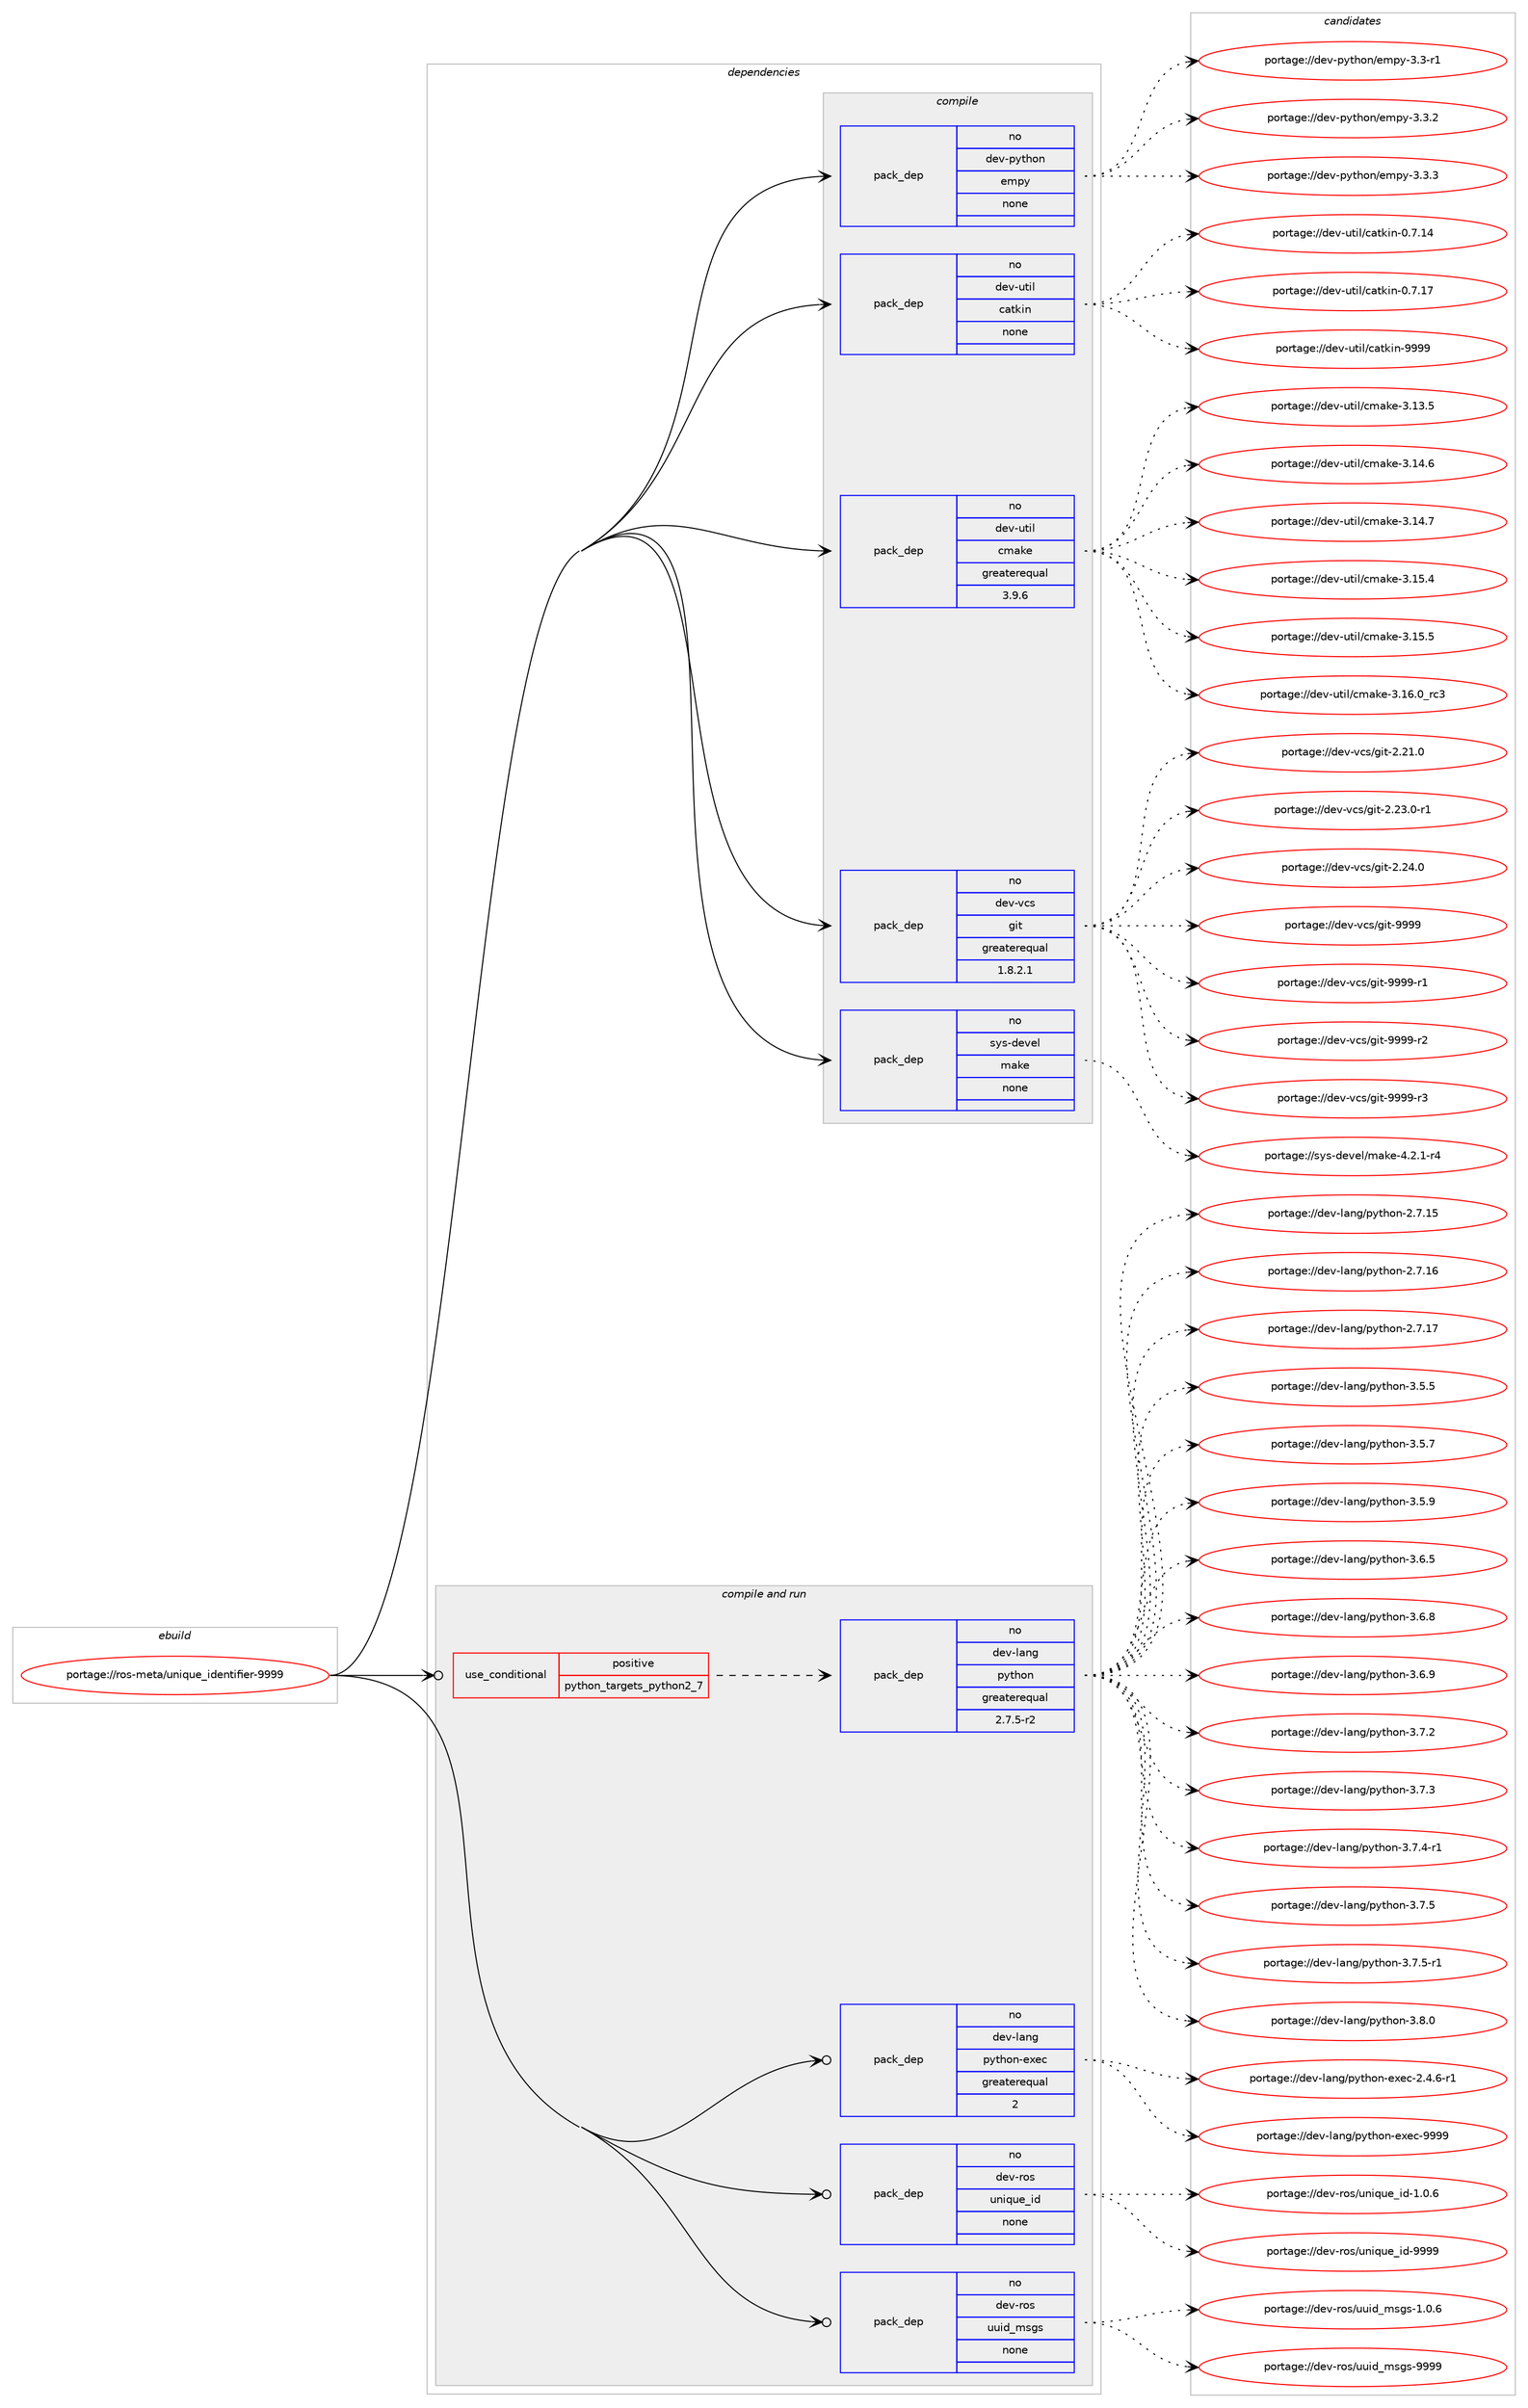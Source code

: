 digraph prolog {

# *************
# Graph options
# *************

newrank=true;
concentrate=true;
compound=true;
graph [rankdir=LR,fontname=Helvetica,fontsize=10,ranksep=1.5];#, ranksep=2.5, nodesep=0.2];
edge  [arrowhead=vee];
node  [fontname=Helvetica,fontsize=10];

# **********
# The ebuild
# **********

subgraph cluster_leftcol {
color=gray;
rank=same;
label=<<i>ebuild</i>>;
id [label="portage://ros-meta/unique_identifier-9999", color=red, width=4, href="../ros-meta/unique_identifier-9999.svg"];
}

# ****************
# The dependencies
# ****************

subgraph cluster_midcol {
color=gray;
label=<<i>dependencies</i>>;
subgraph cluster_compile {
fillcolor="#eeeeee";
style=filled;
label=<<i>compile</i>>;
subgraph pack280366 {
dependency381768 [label=<<TABLE BORDER="0" CELLBORDER="1" CELLSPACING="0" CELLPADDING="4" WIDTH="220"><TR><TD ROWSPAN="6" CELLPADDING="30">pack_dep</TD></TR><TR><TD WIDTH="110">no</TD></TR><TR><TD>dev-python</TD></TR><TR><TD>empy</TD></TR><TR><TD>none</TD></TR><TR><TD></TD></TR></TABLE>>, shape=none, color=blue];
}
id:e -> dependency381768:w [weight=20,style="solid",arrowhead="vee"];
subgraph pack280367 {
dependency381769 [label=<<TABLE BORDER="0" CELLBORDER="1" CELLSPACING="0" CELLPADDING="4" WIDTH="220"><TR><TD ROWSPAN="6" CELLPADDING="30">pack_dep</TD></TR><TR><TD WIDTH="110">no</TD></TR><TR><TD>dev-util</TD></TR><TR><TD>catkin</TD></TR><TR><TD>none</TD></TR><TR><TD></TD></TR></TABLE>>, shape=none, color=blue];
}
id:e -> dependency381769:w [weight=20,style="solid",arrowhead="vee"];
subgraph pack280368 {
dependency381770 [label=<<TABLE BORDER="0" CELLBORDER="1" CELLSPACING="0" CELLPADDING="4" WIDTH="220"><TR><TD ROWSPAN="6" CELLPADDING="30">pack_dep</TD></TR><TR><TD WIDTH="110">no</TD></TR><TR><TD>dev-util</TD></TR><TR><TD>cmake</TD></TR><TR><TD>greaterequal</TD></TR><TR><TD>3.9.6</TD></TR></TABLE>>, shape=none, color=blue];
}
id:e -> dependency381770:w [weight=20,style="solid",arrowhead="vee"];
subgraph pack280369 {
dependency381771 [label=<<TABLE BORDER="0" CELLBORDER="1" CELLSPACING="0" CELLPADDING="4" WIDTH="220"><TR><TD ROWSPAN="6" CELLPADDING="30">pack_dep</TD></TR><TR><TD WIDTH="110">no</TD></TR><TR><TD>dev-vcs</TD></TR><TR><TD>git</TD></TR><TR><TD>greaterequal</TD></TR><TR><TD>1.8.2.1</TD></TR></TABLE>>, shape=none, color=blue];
}
id:e -> dependency381771:w [weight=20,style="solid",arrowhead="vee"];
subgraph pack280370 {
dependency381772 [label=<<TABLE BORDER="0" CELLBORDER="1" CELLSPACING="0" CELLPADDING="4" WIDTH="220"><TR><TD ROWSPAN="6" CELLPADDING="30">pack_dep</TD></TR><TR><TD WIDTH="110">no</TD></TR><TR><TD>sys-devel</TD></TR><TR><TD>make</TD></TR><TR><TD>none</TD></TR><TR><TD></TD></TR></TABLE>>, shape=none, color=blue];
}
id:e -> dependency381772:w [weight=20,style="solid",arrowhead="vee"];
}
subgraph cluster_compileandrun {
fillcolor="#eeeeee";
style=filled;
label=<<i>compile and run</i>>;
subgraph cond94984 {
dependency381773 [label=<<TABLE BORDER="0" CELLBORDER="1" CELLSPACING="0" CELLPADDING="4"><TR><TD ROWSPAN="3" CELLPADDING="10">use_conditional</TD></TR><TR><TD>positive</TD></TR><TR><TD>python_targets_python2_7</TD></TR></TABLE>>, shape=none, color=red];
subgraph pack280371 {
dependency381774 [label=<<TABLE BORDER="0" CELLBORDER="1" CELLSPACING="0" CELLPADDING="4" WIDTH="220"><TR><TD ROWSPAN="6" CELLPADDING="30">pack_dep</TD></TR><TR><TD WIDTH="110">no</TD></TR><TR><TD>dev-lang</TD></TR><TR><TD>python</TD></TR><TR><TD>greaterequal</TD></TR><TR><TD>2.7.5-r2</TD></TR></TABLE>>, shape=none, color=blue];
}
dependency381773:e -> dependency381774:w [weight=20,style="dashed",arrowhead="vee"];
}
id:e -> dependency381773:w [weight=20,style="solid",arrowhead="odotvee"];
subgraph pack280372 {
dependency381775 [label=<<TABLE BORDER="0" CELLBORDER="1" CELLSPACING="0" CELLPADDING="4" WIDTH="220"><TR><TD ROWSPAN="6" CELLPADDING="30">pack_dep</TD></TR><TR><TD WIDTH="110">no</TD></TR><TR><TD>dev-lang</TD></TR><TR><TD>python-exec</TD></TR><TR><TD>greaterequal</TD></TR><TR><TD>2</TD></TR></TABLE>>, shape=none, color=blue];
}
id:e -> dependency381775:w [weight=20,style="solid",arrowhead="odotvee"];
subgraph pack280373 {
dependency381776 [label=<<TABLE BORDER="0" CELLBORDER="1" CELLSPACING="0" CELLPADDING="4" WIDTH="220"><TR><TD ROWSPAN="6" CELLPADDING="30">pack_dep</TD></TR><TR><TD WIDTH="110">no</TD></TR><TR><TD>dev-ros</TD></TR><TR><TD>unique_id</TD></TR><TR><TD>none</TD></TR><TR><TD></TD></TR></TABLE>>, shape=none, color=blue];
}
id:e -> dependency381776:w [weight=20,style="solid",arrowhead="odotvee"];
subgraph pack280374 {
dependency381777 [label=<<TABLE BORDER="0" CELLBORDER="1" CELLSPACING="0" CELLPADDING="4" WIDTH="220"><TR><TD ROWSPAN="6" CELLPADDING="30">pack_dep</TD></TR><TR><TD WIDTH="110">no</TD></TR><TR><TD>dev-ros</TD></TR><TR><TD>uuid_msgs</TD></TR><TR><TD>none</TD></TR><TR><TD></TD></TR></TABLE>>, shape=none, color=blue];
}
id:e -> dependency381777:w [weight=20,style="solid",arrowhead="odotvee"];
}
subgraph cluster_run {
fillcolor="#eeeeee";
style=filled;
label=<<i>run</i>>;
}
}

# **************
# The candidates
# **************

subgraph cluster_choices {
rank=same;
color=gray;
label=<<i>candidates</i>>;

subgraph choice280366 {
color=black;
nodesep=1;
choiceportage1001011184511212111610411111047101109112121455146514511449 [label="portage://dev-python/empy-3.3-r1", color=red, width=4,href="../dev-python/empy-3.3-r1.svg"];
choiceportage1001011184511212111610411111047101109112121455146514650 [label="portage://dev-python/empy-3.3.2", color=red, width=4,href="../dev-python/empy-3.3.2.svg"];
choiceportage1001011184511212111610411111047101109112121455146514651 [label="portage://dev-python/empy-3.3.3", color=red, width=4,href="../dev-python/empy-3.3.3.svg"];
dependency381768:e -> choiceportage1001011184511212111610411111047101109112121455146514511449:w [style=dotted,weight="100"];
dependency381768:e -> choiceportage1001011184511212111610411111047101109112121455146514650:w [style=dotted,weight="100"];
dependency381768:e -> choiceportage1001011184511212111610411111047101109112121455146514651:w [style=dotted,weight="100"];
}
subgraph choice280367 {
color=black;
nodesep=1;
choiceportage1001011184511711610510847999711610710511045484655464952 [label="portage://dev-util/catkin-0.7.14", color=red, width=4,href="../dev-util/catkin-0.7.14.svg"];
choiceportage1001011184511711610510847999711610710511045484655464955 [label="portage://dev-util/catkin-0.7.17", color=red, width=4,href="../dev-util/catkin-0.7.17.svg"];
choiceportage100101118451171161051084799971161071051104557575757 [label="portage://dev-util/catkin-9999", color=red, width=4,href="../dev-util/catkin-9999.svg"];
dependency381769:e -> choiceportage1001011184511711610510847999711610710511045484655464952:w [style=dotted,weight="100"];
dependency381769:e -> choiceportage1001011184511711610510847999711610710511045484655464955:w [style=dotted,weight="100"];
dependency381769:e -> choiceportage100101118451171161051084799971161071051104557575757:w [style=dotted,weight="100"];
}
subgraph choice280368 {
color=black;
nodesep=1;
choiceportage1001011184511711610510847991099710710145514649514653 [label="portage://dev-util/cmake-3.13.5", color=red, width=4,href="../dev-util/cmake-3.13.5.svg"];
choiceportage1001011184511711610510847991099710710145514649524654 [label="portage://dev-util/cmake-3.14.6", color=red, width=4,href="../dev-util/cmake-3.14.6.svg"];
choiceportage1001011184511711610510847991099710710145514649524655 [label="portage://dev-util/cmake-3.14.7", color=red, width=4,href="../dev-util/cmake-3.14.7.svg"];
choiceportage1001011184511711610510847991099710710145514649534652 [label="portage://dev-util/cmake-3.15.4", color=red, width=4,href="../dev-util/cmake-3.15.4.svg"];
choiceportage1001011184511711610510847991099710710145514649534653 [label="portage://dev-util/cmake-3.15.5", color=red, width=4,href="../dev-util/cmake-3.15.5.svg"];
choiceportage1001011184511711610510847991099710710145514649544648951149951 [label="portage://dev-util/cmake-3.16.0_rc3", color=red, width=4,href="../dev-util/cmake-3.16.0_rc3.svg"];
dependency381770:e -> choiceportage1001011184511711610510847991099710710145514649514653:w [style=dotted,weight="100"];
dependency381770:e -> choiceportage1001011184511711610510847991099710710145514649524654:w [style=dotted,weight="100"];
dependency381770:e -> choiceportage1001011184511711610510847991099710710145514649524655:w [style=dotted,weight="100"];
dependency381770:e -> choiceportage1001011184511711610510847991099710710145514649534652:w [style=dotted,weight="100"];
dependency381770:e -> choiceportage1001011184511711610510847991099710710145514649534653:w [style=dotted,weight="100"];
dependency381770:e -> choiceportage1001011184511711610510847991099710710145514649544648951149951:w [style=dotted,weight="100"];
}
subgraph choice280369 {
color=black;
nodesep=1;
choiceportage10010111845118991154710310511645504650494648 [label="portage://dev-vcs/git-2.21.0", color=red, width=4,href="../dev-vcs/git-2.21.0.svg"];
choiceportage100101118451189911547103105116455046505146484511449 [label="portage://dev-vcs/git-2.23.0-r1", color=red, width=4,href="../dev-vcs/git-2.23.0-r1.svg"];
choiceportage10010111845118991154710310511645504650524648 [label="portage://dev-vcs/git-2.24.0", color=red, width=4,href="../dev-vcs/git-2.24.0.svg"];
choiceportage1001011184511899115471031051164557575757 [label="portage://dev-vcs/git-9999", color=red, width=4,href="../dev-vcs/git-9999.svg"];
choiceportage10010111845118991154710310511645575757574511449 [label="portage://dev-vcs/git-9999-r1", color=red, width=4,href="../dev-vcs/git-9999-r1.svg"];
choiceportage10010111845118991154710310511645575757574511450 [label="portage://dev-vcs/git-9999-r2", color=red, width=4,href="../dev-vcs/git-9999-r2.svg"];
choiceportage10010111845118991154710310511645575757574511451 [label="portage://dev-vcs/git-9999-r3", color=red, width=4,href="../dev-vcs/git-9999-r3.svg"];
dependency381771:e -> choiceportage10010111845118991154710310511645504650494648:w [style=dotted,weight="100"];
dependency381771:e -> choiceportage100101118451189911547103105116455046505146484511449:w [style=dotted,weight="100"];
dependency381771:e -> choiceportage10010111845118991154710310511645504650524648:w [style=dotted,weight="100"];
dependency381771:e -> choiceportage1001011184511899115471031051164557575757:w [style=dotted,weight="100"];
dependency381771:e -> choiceportage10010111845118991154710310511645575757574511449:w [style=dotted,weight="100"];
dependency381771:e -> choiceportage10010111845118991154710310511645575757574511450:w [style=dotted,weight="100"];
dependency381771:e -> choiceportage10010111845118991154710310511645575757574511451:w [style=dotted,weight="100"];
}
subgraph choice280370 {
color=black;
nodesep=1;
choiceportage1151211154510010111810110847109971071014552465046494511452 [label="portage://sys-devel/make-4.2.1-r4", color=red, width=4,href="../sys-devel/make-4.2.1-r4.svg"];
dependency381772:e -> choiceportage1151211154510010111810110847109971071014552465046494511452:w [style=dotted,weight="100"];
}
subgraph choice280371 {
color=black;
nodesep=1;
choiceportage10010111845108971101034711212111610411111045504655464953 [label="portage://dev-lang/python-2.7.15", color=red, width=4,href="../dev-lang/python-2.7.15.svg"];
choiceportage10010111845108971101034711212111610411111045504655464954 [label="portage://dev-lang/python-2.7.16", color=red, width=4,href="../dev-lang/python-2.7.16.svg"];
choiceportage10010111845108971101034711212111610411111045504655464955 [label="portage://dev-lang/python-2.7.17", color=red, width=4,href="../dev-lang/python-2.7.17.svg"];
choiceportage100101118451089711010347112121116104111110455146534653 [label="portage://dev-lang/python-3.5.5", color=red, width=4,href="../dev-lang/python-3.5.5.svg"];
choiceportage100101118451089711010347112121116104111110455146534655 [label="portage://dev-lang/python-3.5.7", color=red, width=4,href="../dev-lang/python-3.5.7.svg"];
choiceportage100101118451089711010347112121116104111110455146534657 [label="portage://dev-lang/python-3.5.9", color=red, width=4,href="../dev-lang/python-3.5.9.svg"];
choiceportage100101118451089711010347112121116104111110455146544653 [label="portage://dev-lang/python-3.6.5", color=red, width=4,href="../dev-lang/python-3.6.5.svg"];
choiceportage100101118451089711010347112121116104111110455146544656 [label="portage://dev-lang/python-3.6.8", color=red, width=4,href="../dev-lang/python-3.6.8.svg"];
choiceportage100101118451089711010347112121116104111110455146544657 [label="portage://dev-lang/python-3.6.9", color=red, width=4,href="../dev-lang/python-3.6.9.svg"];
choiceportage100101118451089711010347112121116104111110455146554650 [label="portage://dev-lang/python-3.7.2", color=red, width=4,href="../dev-lang/python-3.7.2.svg"];
choiceportage100101118451089711010347112121116104111110455146554651 [label="portage://dev-lang/python-3.7.3", color=red, width=4,href="../dev-lang/python-3.7.3.svg"];
choiceportage1001011184510897110103471121211161041111104551465546524511449 [label="portage://dev-lang/python-3.7.4-r1", color=red, width=4,href="../dev-lang/python-3.7.4-r1.svg"];
choiceportage100101118451089711010347112121116104111110455146554653 [label="portage://dev-lang/python-3.7.5", color=red, width=4,href="../dev-lang/python-3.7.5.svg"];
choiceportage1001011184510897110103471121211161041111104551465546534511449 [label="portage://dev-lang/python-3.7.5-r1", color=red, width=4,href="../dev-lang/python-3.7.5-r1.svg"];
choiceportage100101118451089711010347112121116104111110455146564648 [label="portage://dev-lang/python-3.8.0", color=red, width=4,href="../dev-lang/python-3.8.0.svg"];
dependency381774:e -> choiceportage10010111845108971101034711212111610411111045504655464953:w [style=dotted,weight="100"];
dependency381774:e -> choiceportage10010111845108971101034711212111610411111045504655464954:w [style=dotted,weight="100"];
dependency381774:e -> choiceportage10010111845108971101034711212111610411111045504655464955:w [style=dotted,weight="100"];
dependency381774:e -> choiceportage100101118451089711010347112121116104111110455146534653:w [style=dotted,weight="100"];
dependency381774:e -> choiceportage100101118451089711010347112121116104111110455146534655:w [style=dotted,weight="100"];
dependency381774:e -> choiceportage100101118451089711010347112121116104111110455146534657:w [style=dotted,weight="100"];
dependency381774:e -> choiceportage100101118451089711010347112121116104111110455146544653:w [style=dotted,weight="100"];
dependency381774:e -> choiceportage100101118451089711010347112121116104111110455146544656:w [style=dotted,weight="100"];
dependency381774:e -> choiceportage100101118451089711010347112121116104111110455146544657:w [style=dotted,weight="100"];
dependency381774:e -> choiceportage100101118451089711010347112121116104111110455146554650:w [style=dotted,weight="100"];
dependency381774:e -> choiceportage100101118451089711010347112121116104111110455146554651:w [style=dotted,weight="100"];
dependency381774:e -> choiceportage1001011184510897110103471121211161041111104551465546524511449:w [style=dotted,weight="100"];
dependency381774:e -> choiceportage100101118451089711010347112121116104111110455146554653:w [style=dotted,weight="100"];
dependency381774:e -> choiceportage1001011184510897110103471121211161041111104551465546534511449:w [style=dotted,weight="100"];
dependency381774:e -> choiceportage100101118451089711010347112121116104111110455146564648:w [style=dotted,weight="100"];
}
subgraph choice280372 {
color=black;
nodesep=1;
choiceportage10010111845108971101034711212111610411111045101120101994550465246544511449 [label="portage://dev-lang/python-exec-2.4.6-r1", color=red, width=4,href="../dev-lang/python-exec-2.4.6-r1.svg"];
choiceportage10010111845108971101034711212111610411111045101120101994557575757 [label="portage://dev-lang/python-exec-9999", color=red, width=4,href="../dev-lang/python-exec-9999.svg"];
dependency381775:e -> choiceportage10010111845108971101034711212111610411111045101120101994550465246544511449:w [style=dotted,weight="100"];
dependency381775:e -> choiceportage10010111845108971101034711212111610411111045101120101994557575757:w [style=dotted,weight="100"];
}
subgraph choice280373 {
color=black;
nodesep=1;
choiceportage100101118451141111154711711010511311710195105100454946484654 [label="portage://dev-ros/unique_id-1.0.6", color=red, width=4,href="../dev-ros/unique_id-1.0.6.svg"];
choiceportage1001011184511411111547117110105113117101951051004557575757 [label="portage://dev-ros/unique_id-9999", color=red, width=4,href="../dev-ros/unique_id-9999.svg"];
dependency381776:e -> choiceportage100101118451141111154711711010511311710195105100454946484654:w [style=dotted,weight="100"];
dependency381776:e -> choiceportage1001011184511411111547117110105113117101951051004557575757:w [style=dotted,weight="100"];
}
subgraph choice280374 {
color=black;
nodesep=1;
choiceportage100101118451141111154711711710510095109115103115454946484654 [label="portage://dev-ros/uuid_msgs-1.0.6", color=red, width=4,href="../dev-ros/uuid_msgs-1.0.6.svg"];
choiceportage1001011184511411111547117117105100951091151031154557575757 [label="portage://dev-ros/uuid_msgs-9999", color=red, width=4,href="../dev-ros/uuid_msgs-9999.svg"];
dependency381777:e -> choiceportage100101118451141111154711711710510095109115103115454946484654:w [style=dotted,weight="100"];
dependency381777:e -> choiceportage1001011184511411111547117117105100951091151031154557575757:w [style=dotted,weight="100"];
}
}

}
